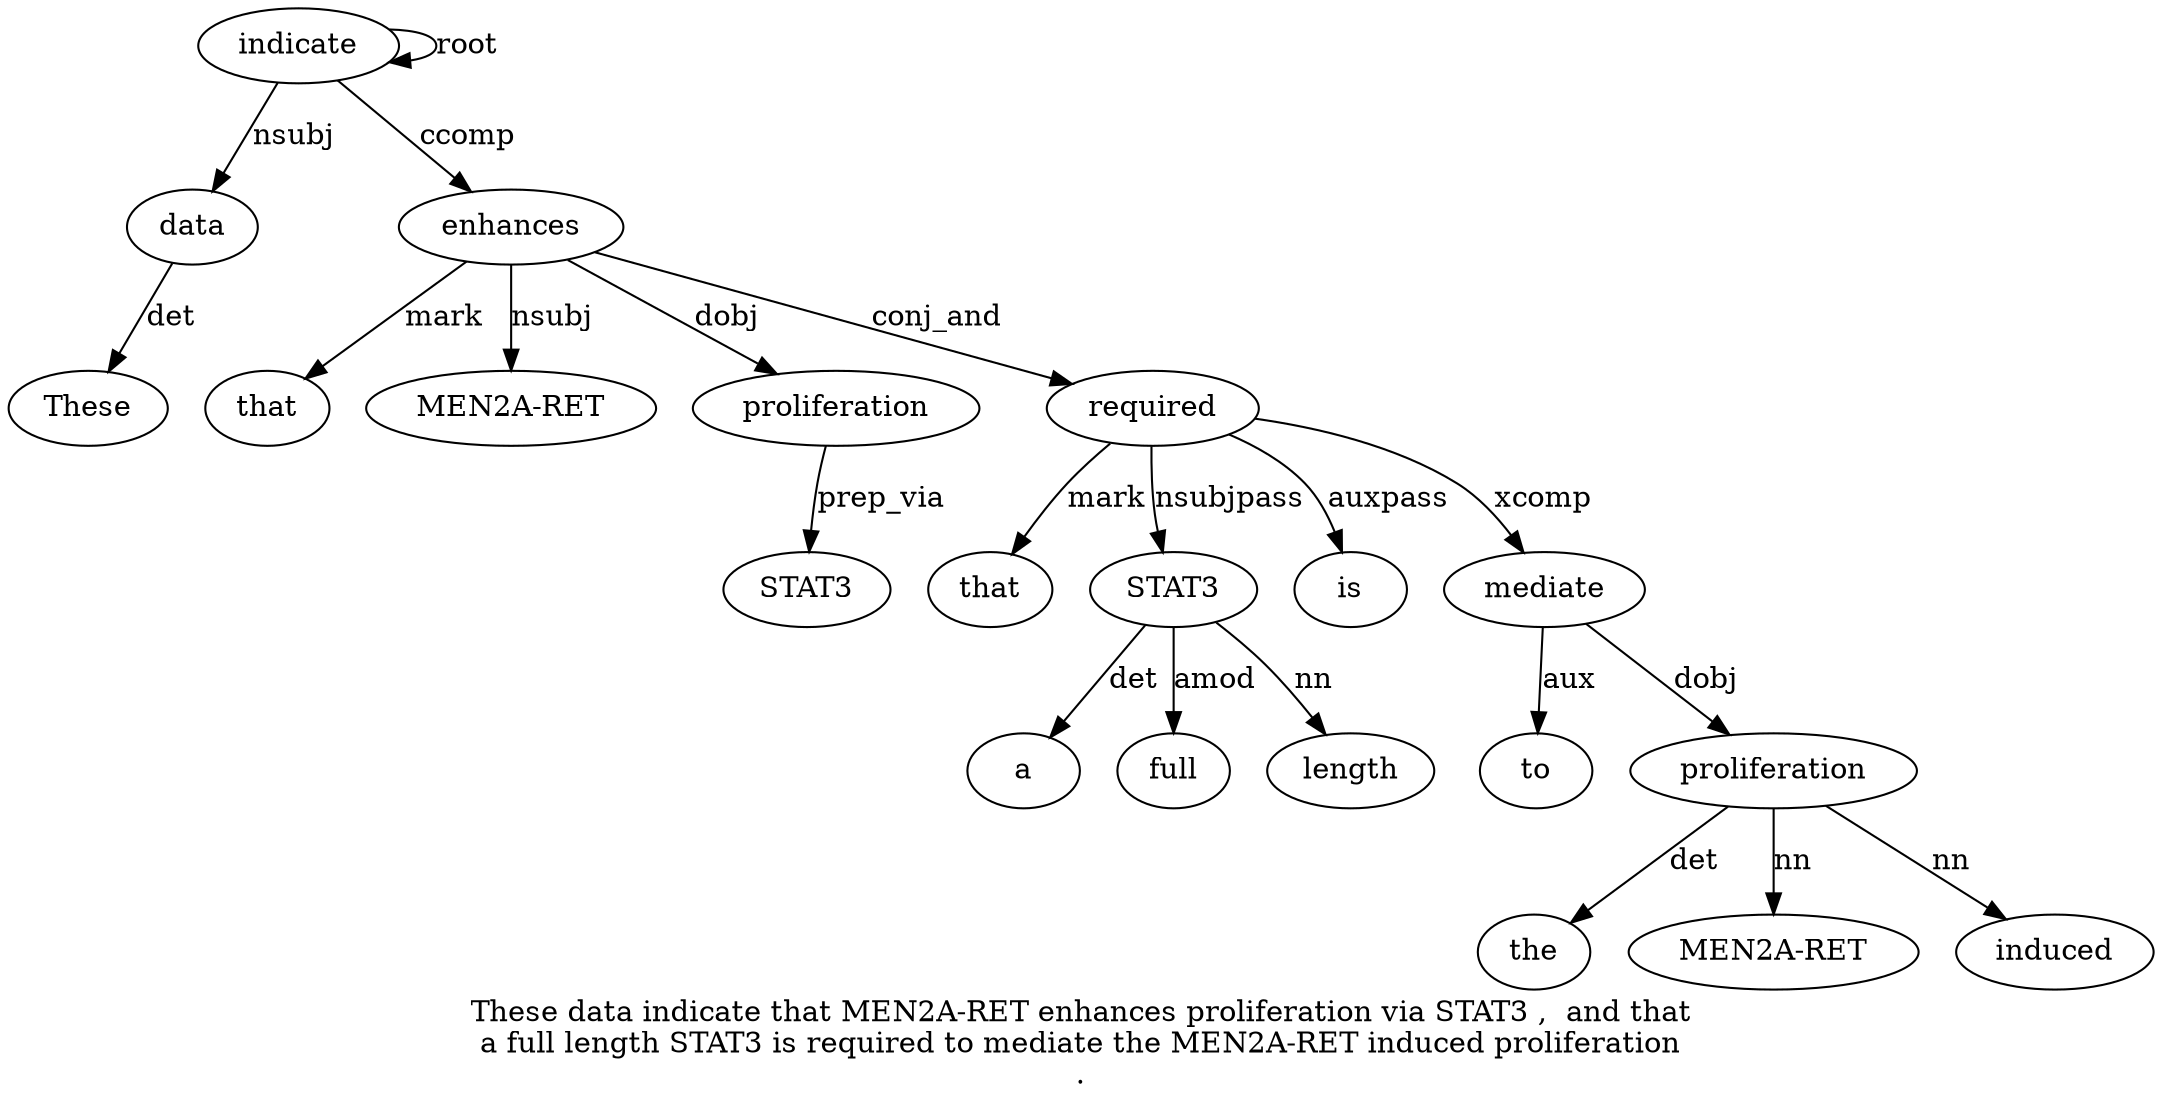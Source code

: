 digraph "These data indicate that MEN2A-RET enhances proliferation via STAT3 ,  and that a full length STAT3 is required to mediate the MEN2A-RET induced proliferation ." {
label="These data indicate that MEN2A-RET enhances proliferation via STAT3 ,  and that
a full length STAT3 is required to mediate the MEN2A-RET induced proliferation
.";
data2 [style=filled, fillcolor=white, label=data];
These1 [style=filled, fillcolor=white, label=These];
data2 -> These1  [label=det];
indicate3 [style=filled, fillcolor=white, label=indicate];
indicate3 -> data2  [label=nsubj];
indicate3 -> indicate3  [label=root];
enhances6 [style=filled, fillcolor=white, label=enhances];
that4 [style=filled, fillcolor=white, label=that];
enhances6 -> that4  [label=mark];
"MEN2A-RET5" [style=filled, fillcolor=white, label="MEN2A-RET"];
enhances6 -> "MEN2A-RET5"  [label=nsubj];
indicate3 -> enhances6  [label=ccomp];
proliferation7 [style=filled, fillcolor=white, label=proliferation];
enhances6 -> proliferation7  [label=dobj];
STAT39 [style=filled, fillcolor=white, label=STAT3];
proliferation7 -> STAT39  [label=prep_via];
required18 [style=filled, fillcolor=white, label=required];
that12 [style=filled, fillcolor=white, label=that];
required18 -> that12  [label=mark];
STAT316 [style=filled, fillcolor=white, label=STAT3];
a13 [style=filled, fillcolor=white, label=a];
STAT316 -> a13  [label=det];
full14 [style=filled, fillcolor=white, label=full];
STAT316 -> full14  [label=amod];
length15 [style=filled, fillcolor=white, label=length];
STAT316 -> length15  [label=nn];
required18 -> STAT316  [label=nsubjpass];
is17 [style=filled, fillcolor=white, label=is];
required18 -> is17  [label=auxpass];
enhances6 -> required18  [label=conj_and];
mediate20 [style=filled, fillcolor=white, label=mediate];
to19 [style=filled, fillcolor=white, label=to];
mediate20 -> to19  [label=aux];
required18 -> mediate20  [label=xcomp];
proliferation24 [style=filled, fillcolor=white, label=proliferation];
the21 [style=filled, fillcolor=white, label=the];
proliferation24 -> the21  [label=det];
"MEN2A-RET" [style=filled, fillcolor=white, label="MEN2A-RET"];
proliferation24 -> "MEN2A-RET"  [label=nn];
induced23 [style=filled, fillcolor=white, label=induced];
proliferation24 -> induced23  [label=nn];
mediate20 -> proliferation24  [label=dobj];
}
